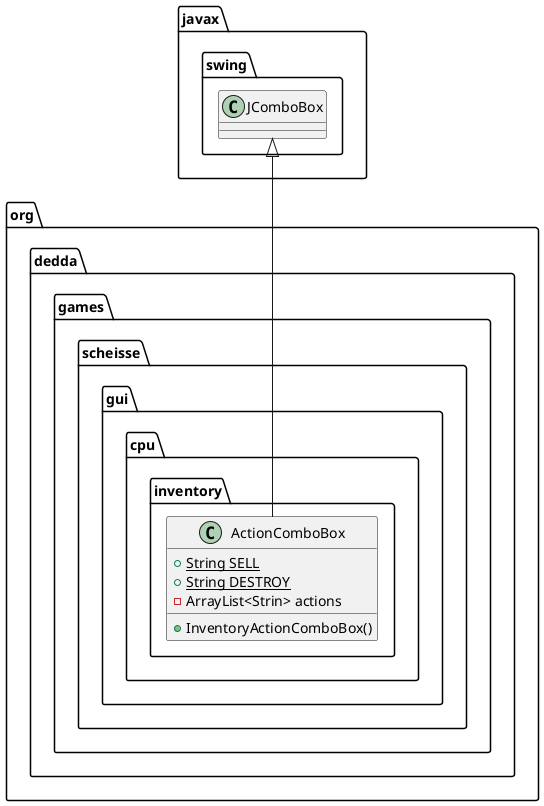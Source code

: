 @startuml
class javax.swing.JComboBox

class org.dedda.games.scheisse.gui.cpu.inventory.ActionComboBox{
    + {static} String SELL
    + {static} String DESTROY
    - ArrayList<Strin> actions
    + InventoryActionComboBox()
}

javax.swing.JComboBox <|-- org.dedda.games.scheisse.gui.cpu.inventory.ActionComboBox
@enduml